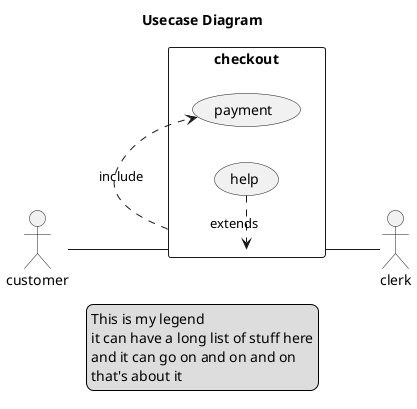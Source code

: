 @startuml

!if %variable_exists("$THEME")
title Usecase Diagram - $THEME theme
!else
title Usecase Diagram
!endif

legend
This is my legend
it can have a long list of stuff here
and it can go on and on and on
that's about it
endlegend

'skinparam BackgroundColor transparent

left to right direction
actor customer
actor clerk
rectangle checkout {
  customer -- (checkout)
  (checkout) .> (payment) : include
  (help) .> (checkout) : extends
  (checkout) -- clerk
}
@enduml